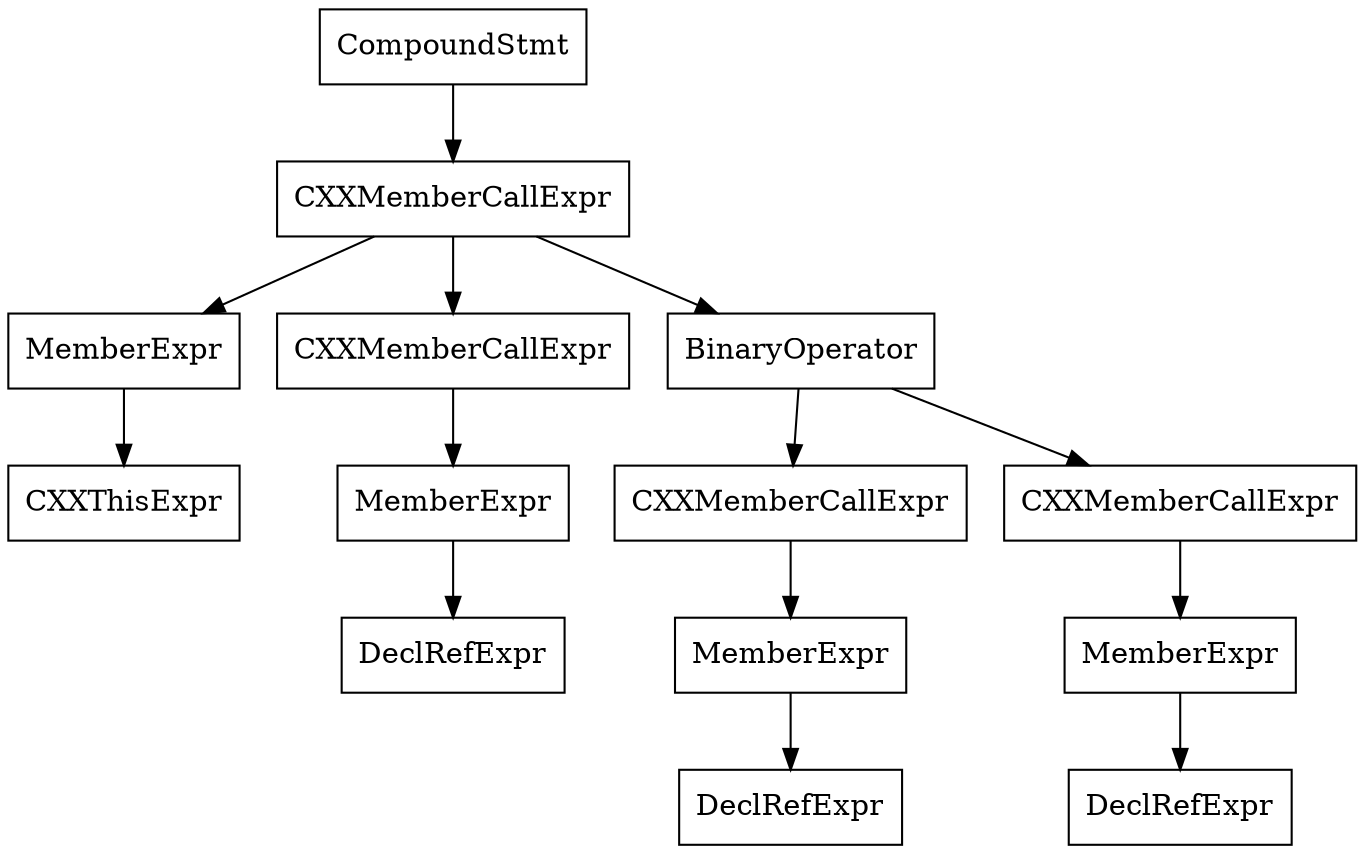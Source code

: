 digraph unnamed {

	Node0x5573ff4cae90 [shape=record,label="{CompoundStmt}"];
	Node0x5573ff4cae90 -> Node0x5573ff4cae60;
	Node0x5573ff4cae60 [shape=record,label="{CXXMemberCallExpr}"];
	Node0x5573ff4cae60 -> Node0x5573ff4cae18;
	Node0x5573ff4cae60 -> Node0x5573ff4cabf8;
	Node0x5573ff4cae60 -> Node0x5573ff4cada8;
	Node0x5573ff4cae18 [shape=record,label="{MemberExpr}"];
	Node0x5573ff4cae18 -> Node0x5573ff4cae08;
	Node0x5573ff4cae08 [shape=record,label="{CXXThisExpr}"];
	Node0x5573ff4cabf8 [shape=record,label="{CXXMemberCallExpr}"];
	Node0x5573ff4cabf8 -> Node0x5573ff4cabc8;
	Node0x5573ff4cabc8 [shape=record,label="{MemberExpr}"];
	Node0x5573ff4cabc8 -> Node0x5573ff4cab48;
	Node0x5573ff4cab48 [shape=record,label="{DeclRefExpr}"];
	Node0x5573ff4cada8 [shape=record,label="{BinaryOperator}"];
	Node0x5573ff4cada8 -> Node0x5573ff4cad18;
	Node0x5573ff4cada8 -> Node0x5573ff4cad88;
	Node0x5573ff4cad18 [shape=record,label="{CXXMemberCallExpr}"];
	Node0x5573ff4cad18 -> Node0x5573ff4cace8;
	Node0x5573ff4cace8 [shape=record,label="{MemberExpr}"];
	Node0x5573ff4cace8 -> Node0x5573ff4cac68;
	Node0x5573ff4cac68 [shape=record,label="{DeclRefExpr}"];
	Node0x5573ff4cad88 [shape=record,label="{CXXMemberCallExpr}"];
	Node0x5573ff4cad88 -> Node0x5573ff4cad58;
	Node0x5573ff4cad58 [shape=record,label="{MemberExpr}"];
	Node0x5573ff4cad58 -> Node0x5573ff4cad38;
	Node0x5573ff4cad38 [shape=record,label="{DeclRefExpr}"];
}
